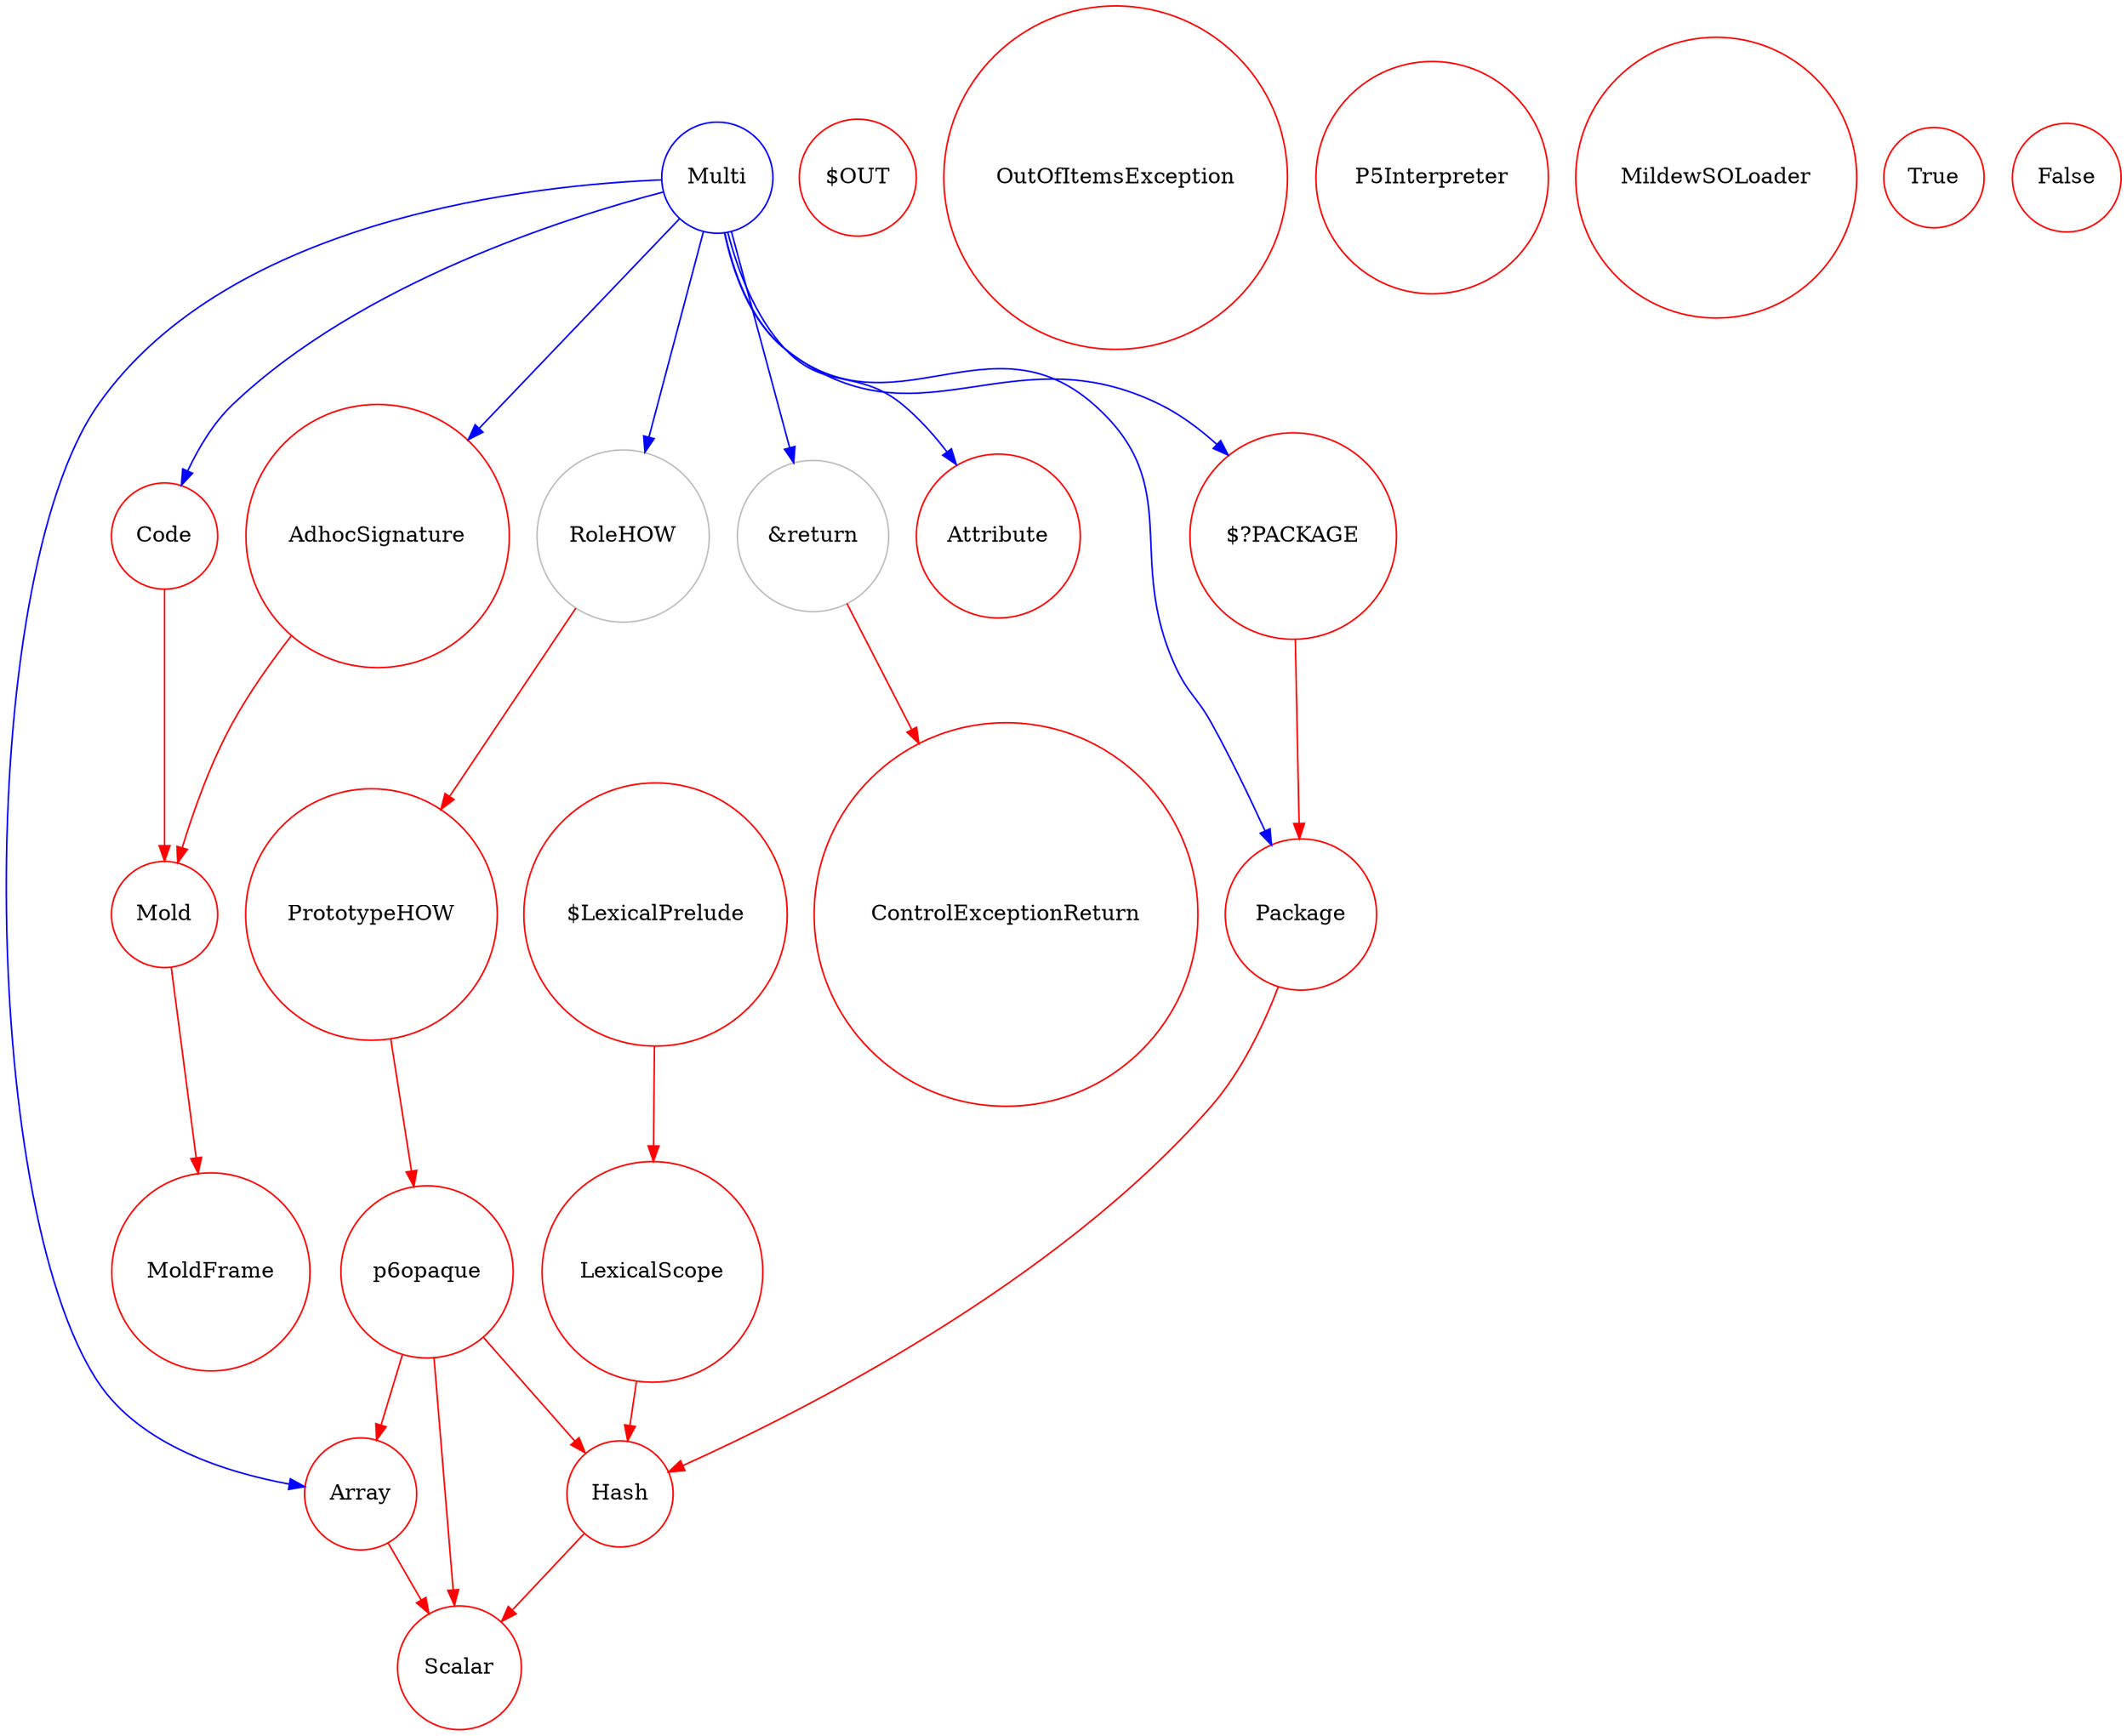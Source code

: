 digraph "SMOP and Mildew Typesystem Bootstrap"
{

 /*
  * This are the types defined in the SMOP initialization.
  *
  * gray nodes mean nodes that are going to be defined in C.
  * Red nodes mean nodes defined in C or C+m0ld.
  * Red links mean C symbol lookup, instead of lexical lookup.
  */

 s1p_hash [shape=circle, color=red, label=Hash]; s1p_array [shape=circle,
 color=red, label=Array]; s1p_io [shape=circle, color=red,
 label="$OUT"]; mold [shape=circle, color=red, label=Mold];
 mold_frame[shape=circle, color=red, label=MoldFrame];

 mold -> mold_frame [color=red];

 s1p_code [shape=circle, color=red, label=Code];
 s1p_package [shape=circle, color=red, label=Package];
 outer_package [shape=circle, color=red, label="$?PACKAGE"];

 outer_package -> s1p_package [color=red];
 s1p_package -> s1p_hash [color=red];
 s1p_code -> mold [color=red];
 
 s1p_adhoc_signature [shape=circle, color=red, label="AdhocSignature"];

 s1p_adhoc_signature -> mold [color=red];

 s1p_scalar [shape=circle, color=red, label="Scalar"];

 s1p_hash -> s1p_scalar [color=red];
 s1p_array -> s1p_scalar [color=red];

 s1p_attribute [shape=circle, color=red, label=Attribute];

 p6opaque [shape=circle, color=red]

 p6opaque -> s1p_hash [color=red];
 p6opaque -> s1p_scalar [color=red];
 p6opaque -> s1p_array [color=red];

 s1p_prototypehow [shape=circle, color=red, label=PrototypeHOW];

 s1p_prototypehow -> p6opaque [color=red]

 controlexceptionreturn [shape=circle, color=red, label=ControlExceptionReturn];

 outofitemsexception [shape=circle, color=red, label=OutOfItemsException];

 p5interpreter [shape=circle, color=red, label=P5Interpreter];

 s1p_lexicalscope [shape=circle, color=red, label=LexicalScope];

 s1p_lexicalscope -> s1p_hash [color=red];

 lexical_prelude_var [shape=circle, color=red, label="$LexicalPrelude"];

 lexical_prelude_var -> s1p_lexicalscope [color=red];

 MildewSOLoader [shape=circle, color=red, label="MildewSOLoader"];

 native_bool_true [shape=circle, color=red, label="True"];
 native_bool_false [shape=circle, color=red, label="False"];

 s1p_rolehow [shape=circle, color=gray, label="RoleHOW"];
 s1p_rolehow -> s1p_prototypehow [color=red];

 s1p_return [shape=circle, color=gray, label="&return"];
 s1p_return -> controlexceptionreturn [color=red];

 /*
  * now we start defining types in a higher level
  *
  * nodes written in regular Perl 6 are in blue
  * nodes simplified for bootstrapping are in black
  *
  * Links in red are C symbol lookup,
  * in black are simplified lookup (multi variants by long name, for instance)
  * in blue are regular lookups
  *
  */


  // Multi should be reinitted some times...
  Multi_s0 [shape=circle, color=blue, label="Multi"];
  Multi_s0 -> s1p_rolehow [color=blue];
  Multi_s0 -> s1p_package [color=blue];
  Multi_s0 -> outer_package [color=blue];
  Multi_s0 -> s1p_adhoc_signature [color=blue];
  Multi_s0 -> s1p_attribute [color=blue];
  Multi_s0 -> s1p_array [color=blue];
  Multi_s0 -> s1p_code [color=blue];
  Multi_s0 -> s1p_return [color=blue];

}

